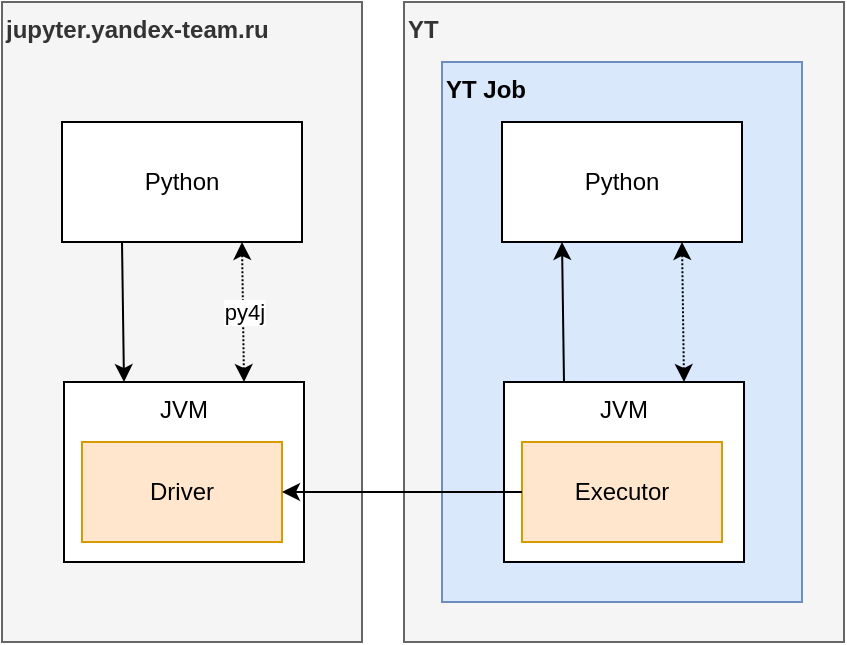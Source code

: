 <mxfile version="12.7.0" type="github">
  <diagram id="PVBzpeQaSiiZHbWdDK2I" name="Page-1">
    <mxGraphModel dx="1186" dy="773" grid="1" gridSize="10" guides="1" tooltips="1" connect="1" arrows="1" fold="1" page="1" pageScale="1" pageWidth="850" pageHeight="1100" math="0" shadow="0">
      <root>
        <mxCell id="0"/>
        <mxCell id="1" parent="0"/>
        <mxCell id="RkIYE4xXJKTSxAbSvufN-7" value="YT" style="rounded=0;whiteSpace=wrap;html=1;align=left;fillColor=#f5f5f5;strokeColor=#666666;fontColor=#333333;verticalAlign=top;fontStyle=1" vertex="1" parent="1">
          <mxGeometry x="341" y="100" width="220" height="320" as="geometry"/>
        </mxCell>
        <mxCell id="RkIYE4xXJKTSxAbSvufN-16" value="YT Job" style="rounded=0;whiteSpace=wrap;html=1;align=left;fillColor=#dae8fc;strokeColor=#6c8ebf;verticalAlign=top;fontStyle=1" vertex="1" parent="1">
          <mxGeometry x="360" y="130" width="180" height="270" as="geometry"/>
        </mxCell>
        <mxCell id="RkIYE4xXJKTSxAbSvufN-17" value="Python" style="rounded=0;whiteSpace=wrap;html=1;" vertex="1" parent="1">
          <mxGeometry x="390" y="160" width="120" height="60" as="geometry"/>
        </mxCell>
        <mxCell id="RkIYE4xXJKTSxAbSvufN-18" value="&lt;div&gt;JVM&lt;/div&gt;" style="rounded=0;whiteSpace=wrap;html=1;align=center;verticalAlign=top;" vertex="1" parent="1">
          <mxGeometry x="391" y="290" width="120" height="90" as="geometry"/>
        </mxCell>
        <mxCell id="RkIYE4xXJKTSxAbSvufN-20" value="" style="endArrow=classic;startArrow=classic;html=1;exitX=0.75;exitY=0;exitDx=0;exitDy=0;entryX=0.75;entryY=1;entryDx=0;entryDy=0;strokeColor=#000000;dashed=1;dashPattern=1 1;" edge="1" parent="1" source="RkIYE4xXJKTSxAbSvufN-18" target="RkIYE4xXJKTSxAbSvufN-17">
          <mxGeometry width="50" height="50" relative="1" as="geometry">
            <mxPoint x="350" y="430" as="sourcePoint"/>
            <mxPoint x="400" y="380" as="targetPoint"/>
          </mxGeometry>
        </mxCell>
        <mxCell id="RkIYE4xXJKTSxAbSvufN-21" value="Executor" style="rounded=0;whiteSpace=wrap;html=1;align=center;fillColor=#ffe6cc;strokeColor=#d79b00;" vertex="1" parent="1">
          <mxGeometry x="400" y="320" width="100" height="50" as="geometry"/>
        </mxCell>
        <mxCell id="RkIYE4xXJKTSxAbSvufN-22" value="" style="endArrow=classic;html=1;strokeColor=#000000;exitX=0.25;exitY=0;exitDx=0;exitDy=0;entryX=0.25;entryY=1;entryDx=0;entryDy=0;" edge="1" parent="1" source="RkIYE4xXJKTSxAbSvufN-18" target="RkIYE4xXJKTSxAbSvufN-17">
          <mxGeometry width="50" height="50" relative="1" as="geometry">
            <mxPoint x="160" y="570" as="sourcePoint"/>
            <mxPoint x="210" y="520" as="targetPoint"/>
          </mxGeometry>
        </mxCell>
        <mxCell id="RkIYE4xXJKTSxAbSvufN-6" value="jupyter.yandex-team.ru" style="rounded=0;whiteSpace=wrap;html=1;align=left;fillColor=#f5f5f5;strokeColor=#666666;fontColor=#333333;verticalAlign=top;fontStyle=1" vertex="1" parent="1">
          <mxGeometry x="140" y="100" width="180" height="320" as="geometry"/>
        </mxCell>
        <mxCell id="RkIYE4xXJKTSxAbSvufN-1" value="Python" style="rounded=0;whiteSpace=wrap;html=1;" vertex="1" parent="1">
          <mxGeometry x="170" y="160" width="120" height="60" as="geometry"/>
        </mxCell>
        <mxCell id="RkIYE4xXJKTSxAbSvufN-2" value="&lt;div&gt;JVM&lt;/div&gt;" style="rounded=0;whiteSpace=wrap;html=1;align=center;verticalAlign=top;" vertex="1" parent="1">
          <mxGeometry x="171" y="290" width="120" height="90" as="geometry"/>
        </mxCell>
        <mxCell id="RkIYE4xXJKTSxAbSvufN-3" value="" style="endArrow=classic;html=1;exitX=0.25;exitY=1;exitDx=0;exitDy=0;entryX=0.25;entryY=0;entryDx=0;entryDy=0;" edge="1" parent="1" source="RkIYE4xXJKTSxAbSvufN-1" target="RkIYE4xXJKTSxAbSvufN-2">
          <mxGeometry width="50" height="50" relative="1" as="geometry">
            <mxPoint x="200" y="280" as="sourcePoint"/>
            <mxPoint x="250" y="230" as="targetPoint"/>
          </mxGeometry>
        </mxCell>
        <mxCell id="RkIYE4xXJKTSxAbSvufN-4" value="py4j" style="endArrow=classic;startArrow=classic;html=1;exitX=0.75;exitY=0;exitDx=0;exitDy=0;entryX=0.75;entryY=1;entryDx=0;entryDy=0;strokeColor=#000000;dashed=1;dashPattern=1 1;" edge="1" parent="1" source="RkIYE4xXJKTSxAbSvufN-2" target="RkIYE4xXJKTSxAbSvufN-1">
          <mxGeometry width="50" height="50" relative="1" as="geometry">
            <mxPoint x="130" y="430" as="sourcePoint"/>
            <mxPoint x="180" y="380" as="targetPoint"/>
          </mxGeometry>
        </mxCell>
        <mxCell id="RkIYE4xXJKTSxAbSvufN-5" value="Driver" style="rounded=0;whiteSpace=wrap;html=1;align=center;fillColor=#ffe6cc;strokeColor=#d79b00;" vertex="1" parent="1">
          <mxGeometry x="180" y="320" width="100" height="50" as="geometry"/>
        </mxCell>
        <mxCell id="RkIYE4xXJKTSxAbSvufN-12" value="" style="endArrow=classic;html=1;strokeColor=#000000;exitX=0;exitY=0.5;exitDx=0;exitDy=0;entryX=1;entryY=0.5;entryDx=0;entryDy=0;" edge="1" parent="1" source="RkIYE4xXJKTSxAbSvufN-21" target="RkIYE4xXJKTSxAbSvufN-5">
          <mxGeometry width="50" height="50" relative="1" as="geometry">
            <mxPoint x="392.5" y="345" as="sourcePoint"/>
            <mxPoint x="350" y="430" as="targetPoint"/>
          </mxGeometry>
        </mxCell>
      </root>
    </mxGraphModel>
  </diagram>
</mxfile>
